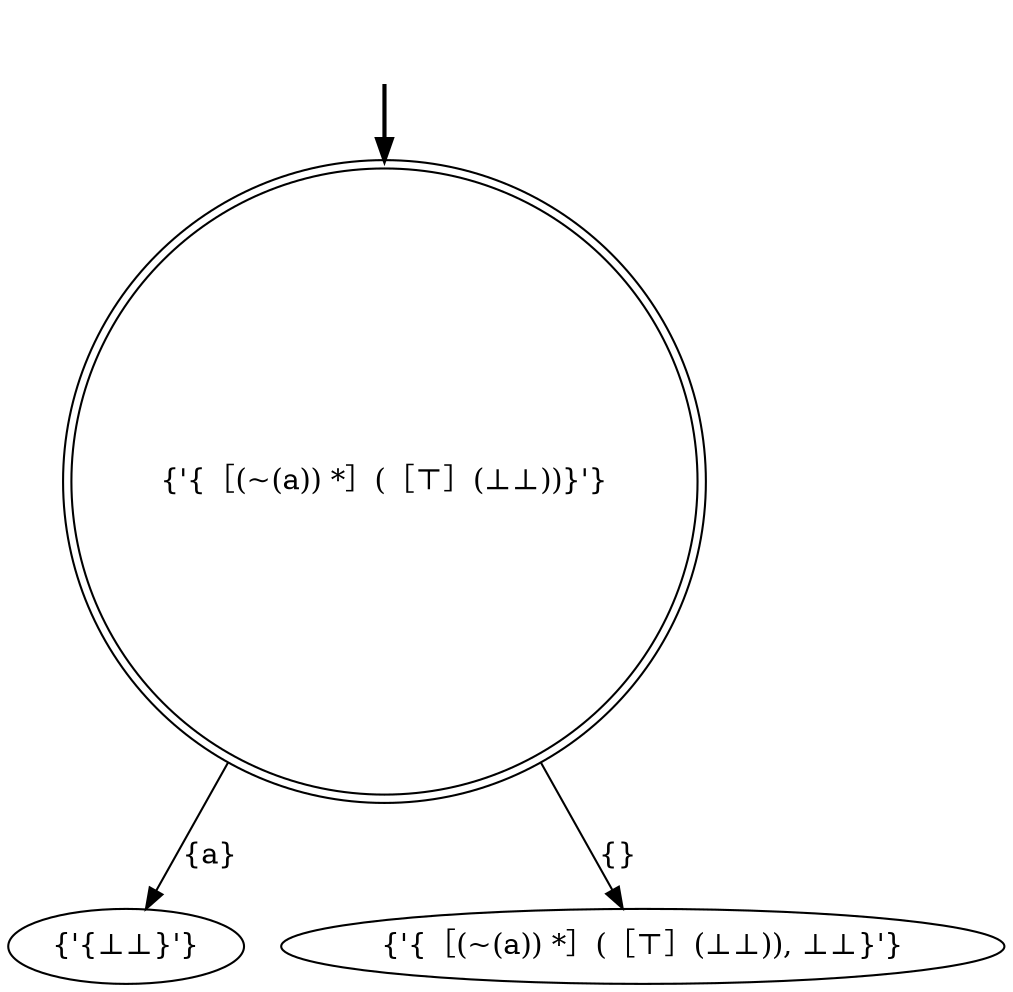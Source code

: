 digraph {
	fake [style=invisible]
	"{'{［(~(a)) *］(［⊤］(⊥⊥))}'}" [root=true shape=doublecircle]
	"{'{⊥⊥}'}"
	"{'{［(~(a)) *］(［⊤］(⊥⊥)), ⊥⊥}'}"
	fake -> "{'{［(~(a)) *］(［⊤］(⊥⊥))}'}" [style=bold]
	"{'{［(~(a)) *］(［⊤］(⊥⊥))}'}" -> "{'{［(~(a)) *］(［⊤］(⊥⊥)), ⊥⊥}'}" [label="{}"]
	"{'{［(~(a)) *］(［⊤］(⊥⊥))}'}" -> "{'{⊥⊥}'}" [label="{a}"]
}
